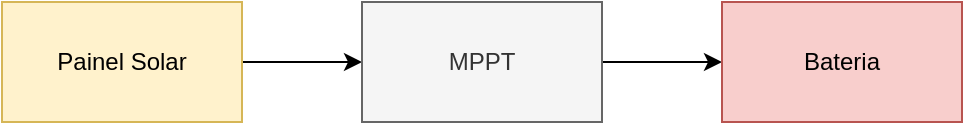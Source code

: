 <mxfile version="21.1.1" type="github">
  <diagram name="Página-1" id="T25ILLvr_M9ZfXIshvTQ">
    <mxGraphModel dx="786" dy="602" grid="1" gridSize="10" guides="1" tooltips="1" connect="1" arrows="1" fold="1" page="1" pageScale="1" pageWidth="827" pageHeight="1169" math="0" shadow="0">
      <root>
        <mxCell id="0" />
        <mxCell id="1" parent="0" />
        <mxCell id="0xoUokp7ZkbP78kGbibI-1" style="edgeStyle=orthogonalEdgeStyle;rounded=0;orthogonalLoop=1;jettySize=auto;html=1;" edge="1" parent="1" source="jEsAV-3FaGLxCABH_O-P-1" target="jEsAV-3FaGLxCABH_O-P-2">
          <mxGeometry relative="1" as="geometry" />
        </mxCell>
        <mxCell id="jEsAV-3FaGLxCABH_O-P-1" value="Painel Solar" style="rounded=0;whiteSpace=wrap;html=1;fillColor=#fff2cc;strokeColor=#d6b656;" parent="1" vertex="1">
          <mxGeometry x="90" y="150" width="120" height="60" as="geometry" />
        </mxCell>
        <mxCell id="0xoUokp7ZkbP78kGbibI-2" style="edgeStyle=orthogonalEdgeStyle;rounded=0;orthogonalLoop=1;jettySize=auto;html=1;" edge="1" parent="1" source="jEsAV-3FaGLxCABH_O-P-2" target="jEsAV-3FaGLxCABH_O-P-3">
          <mxGeometry relative="1" as="geometry" />
        </mxCell>
        <mxCell id="jEsAV-3FaGLxCABH_O-P-2" value="MPPT" style="rounded=0;whiteSpace=wrap;html=1;fillColor=#f5f5f5;fontColor=#333333;strokeColor=#666666;" parent="1" vertex="1">
          <mxGeometry x="270" y="150" width="120" height="60" as="geometry" />
        </mxCell>
        <mxCell id="jEsAV-3FaGLxCABH_O-P-3" value="Bateria" style="rounded=0;whiteSpace=wrap;html=1;fillColor=#f8cecc;strokeColor=#b85450;" parent="1" vertex="1">
          <mxGeometry x="450" y="150" width="120" height="60" as="geometry" />
        </mxCell>
      </root>
    </mxGraphModel>
  </diagram>
</mxfile>
